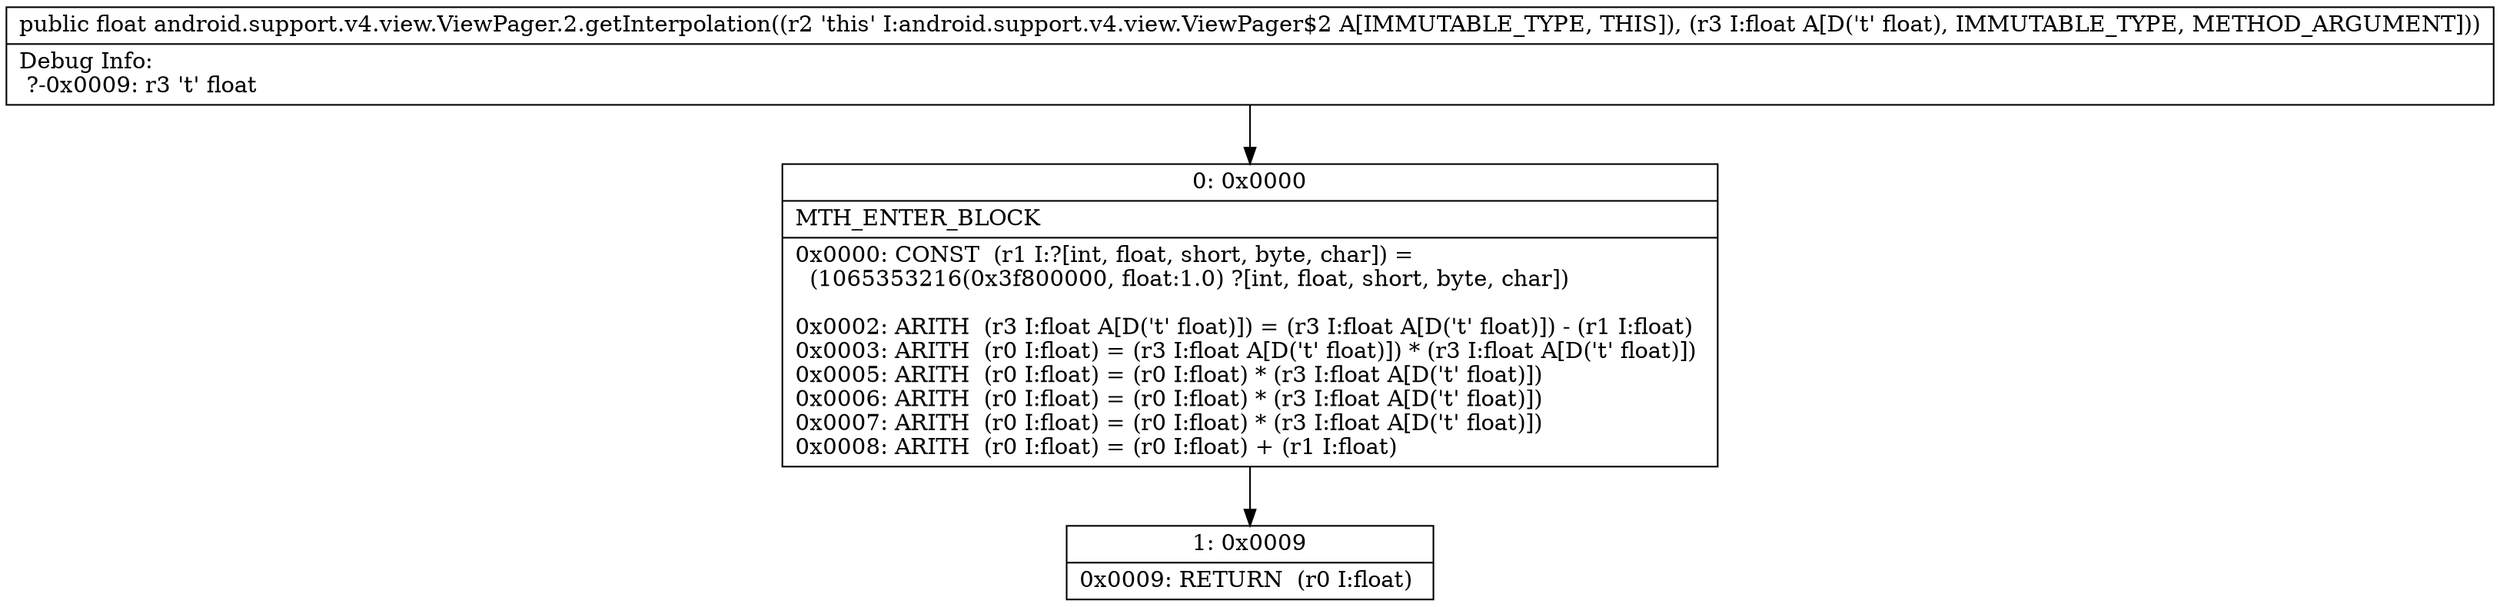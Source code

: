 digraph "CFG forandroid.support.v4.view.ViewPager.2.getInterpolation(F)F" {
Node_0 [shape=record,label="{0\:\ 0x0000|MTH_ENTER_BLOCK\l|0x0000: CONST  (r1 I:?[int, float, short, byte, char]) = \l  (1065353216(0x3f800000, float:1.0) ?[int, float, short, byte, char])\l \l0x0002: ARITH  (r3 I:float A[D('t' float)]) = (r3 I:float A[D('t' float)]) \- (r1 I:float) \l0x0003: ARITH  (r0 I:float) = (r3 I:float A[D('t' float)]) * (r3 I:float A[D('t' float)]) \l0x0005: ARITH  (r0 I:float) = (r0 I:float) * (r3 I:float A[D('t' float)]) \l0x0006: ARITH  (r0 I:float) = (r0 I:float) * (r3 I:float A[D('t' float)]) \l0x0007: ARITH  (r0 I:float) = (r0 I:float) * (r3 I:float A[D('t' float)]) \l0x0008: ARITH  (r0 I:float) = (r0 I:float) + (r1 I:float) \l}"];
Node_1 [shape=record,label="{1\:\ 0x0009|0x0009: RETURN  (r0 I:float) \l}"];
MethodNode[shape=record,label="{public float android.support.v4.view.ViewPager.2.getInterpolation((r2 'this' I:android.support.v4.view.ViewPager$2 A[IMMUTABLE_TYPE, THIS]), (r3 I:float A[D('t' float), IMMUTABLE_TYPE, METHOD_ARGUMENT]))  | Debug Info:\l  ?\-0x0009: r3 't' float\l}"];
MethodNode -> Node_0;
Node_0 -> Node_1;
}

